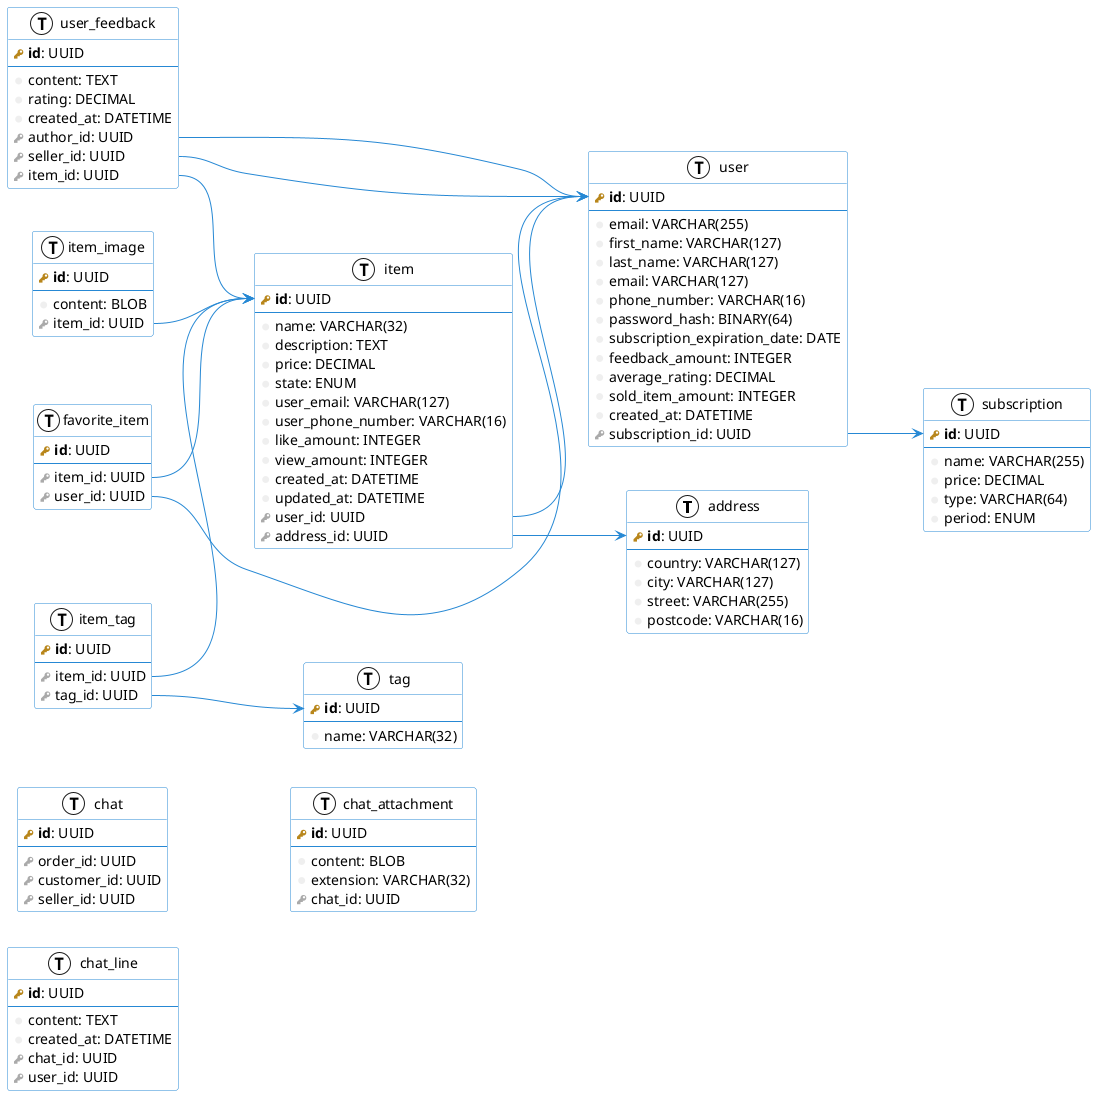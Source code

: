 @startuml
left to right direction
skinparam roundcorner 5
skinparam shadowing false

skinparam class {
    BackgroundColor white
    ArrowColor #2688d4
    BorderColor #2688d4
}

!define primary_key(x) <b><color:#b8861b><&key></color> x</b>
!define foreign_key(x) <color:#aaaaaa><&key></color> x
!define column(x) <color:#efefef><&media-record></color> x
!define table(x) entity x << (T, white) >>

table(address) {
    primary_key(id): UUID
    --
    column(country): VARCHAR(127)
    column(city): VARCHAR(127)
    column(street): VARCHAR(255)
    column(postcode): VARCHAR(16)
}

table(subscription) {
    primary_key(id): UUID
    --
    column(name): VARCHAR(255)
    column(price): DECIMAL
    column(type): VARCHAR(64)
    column(period): ENUM
}

table(user) {
    primary_key(id): UUID
    --
    ' user info
    column(email): VARCHAR(255)
    column(first_name): VARCHAR(127)
    column(last_name): VARCHAR(127)
    column(email): VARCHAR(127)
    column(phone_number): VARCHAR(16)
    column(password_hash): BINARY(64)
    ' subscription info
    column(subscription_expiration_date): DATE
    column(feedback_amount): INTEGER
    column(average_rating): DECIMAL
    column(sold_item_amount): INTEGER
    column(created_at): DATETIME
    foreign_key(subscription_id): UUID
}

user::subscription_id --> subscription::id

table(item) {
    primary_key(id): UUID
    --
    column(name): VARCHAR(32)
    column(description): TEXT
    column(price): DECIMAL
    column(state): ENUM
    column(user_email): VARCHAR(127)
    column(user_phone_number): VARCHAR(16)
    column(like_amount): INTEGER
    column(view_amount): INTEGER
    column(created_at): DATETIME
    column(updated_at): DATETIME
    foreign_key(user_id): UUID
    foreign_key(address_id): UUID
}

' TODO: item keywords?
' TODO: item color?

table(user_feedback) {
    primary_key(id): UUID
    --
    column(content): TEXT
    column(rating): DECIMAL
    column(created_at): DATETIME
    foreign_key(author_id): UUID
    foreign_key(seller_id): UUID
    foreign_key(item_id): UUID
}

user_feedback::author_id --> user::id
user_feedback::seller_id --> user::id
user_feedback::item_id --> item::id

table(tag) {
    primary_key(id): UUID
    --
    column(name): VARCHAR(32)
}

item::user_id --> user::id
item::address_id --> address::id

table(item_tag) {
    primary_key(id): UUID
    --
    foreign_key(item_id): UUID
    foreign_key(tag_id): UUID
}

item_tag::item_id --> item::id
item_tag::tag_id --> tag::id

table(item_image) {
    primary_key(id): UUID
    --
    column(content): BLOB
    foreign_key(item_id): UUID
}

item_image::item_id --> item::id

table(favorite_item) {
    primary_key(id): UUID
    --
    foreign_key(item_id): UUID
    foreign_key(user_id): UUID
}

favorite_item::item_id --> item::id
favorite_item::user_id --> user::id

table(chat) {
    primary_key(id): UUID
    --
    foreign_key(order_id): UUID
    foreign_key(customer_id): UUID
    foreign_key(seller_id): UUID
}

table(chat_line) {
    primary_key(id): UUID
    --
    column(content): TEXT
    column(created_at): DATETIME
    foreign_key(chat_id): UUID
    foreign_key(user_id): UUID
}

table(chat_attachment) {
    primary_key(id): UUID
    --
    column(content): BLOB
    column(extension): VARCHAR(32)
    foreign_key(chat_id): UUID
}

@enduml
